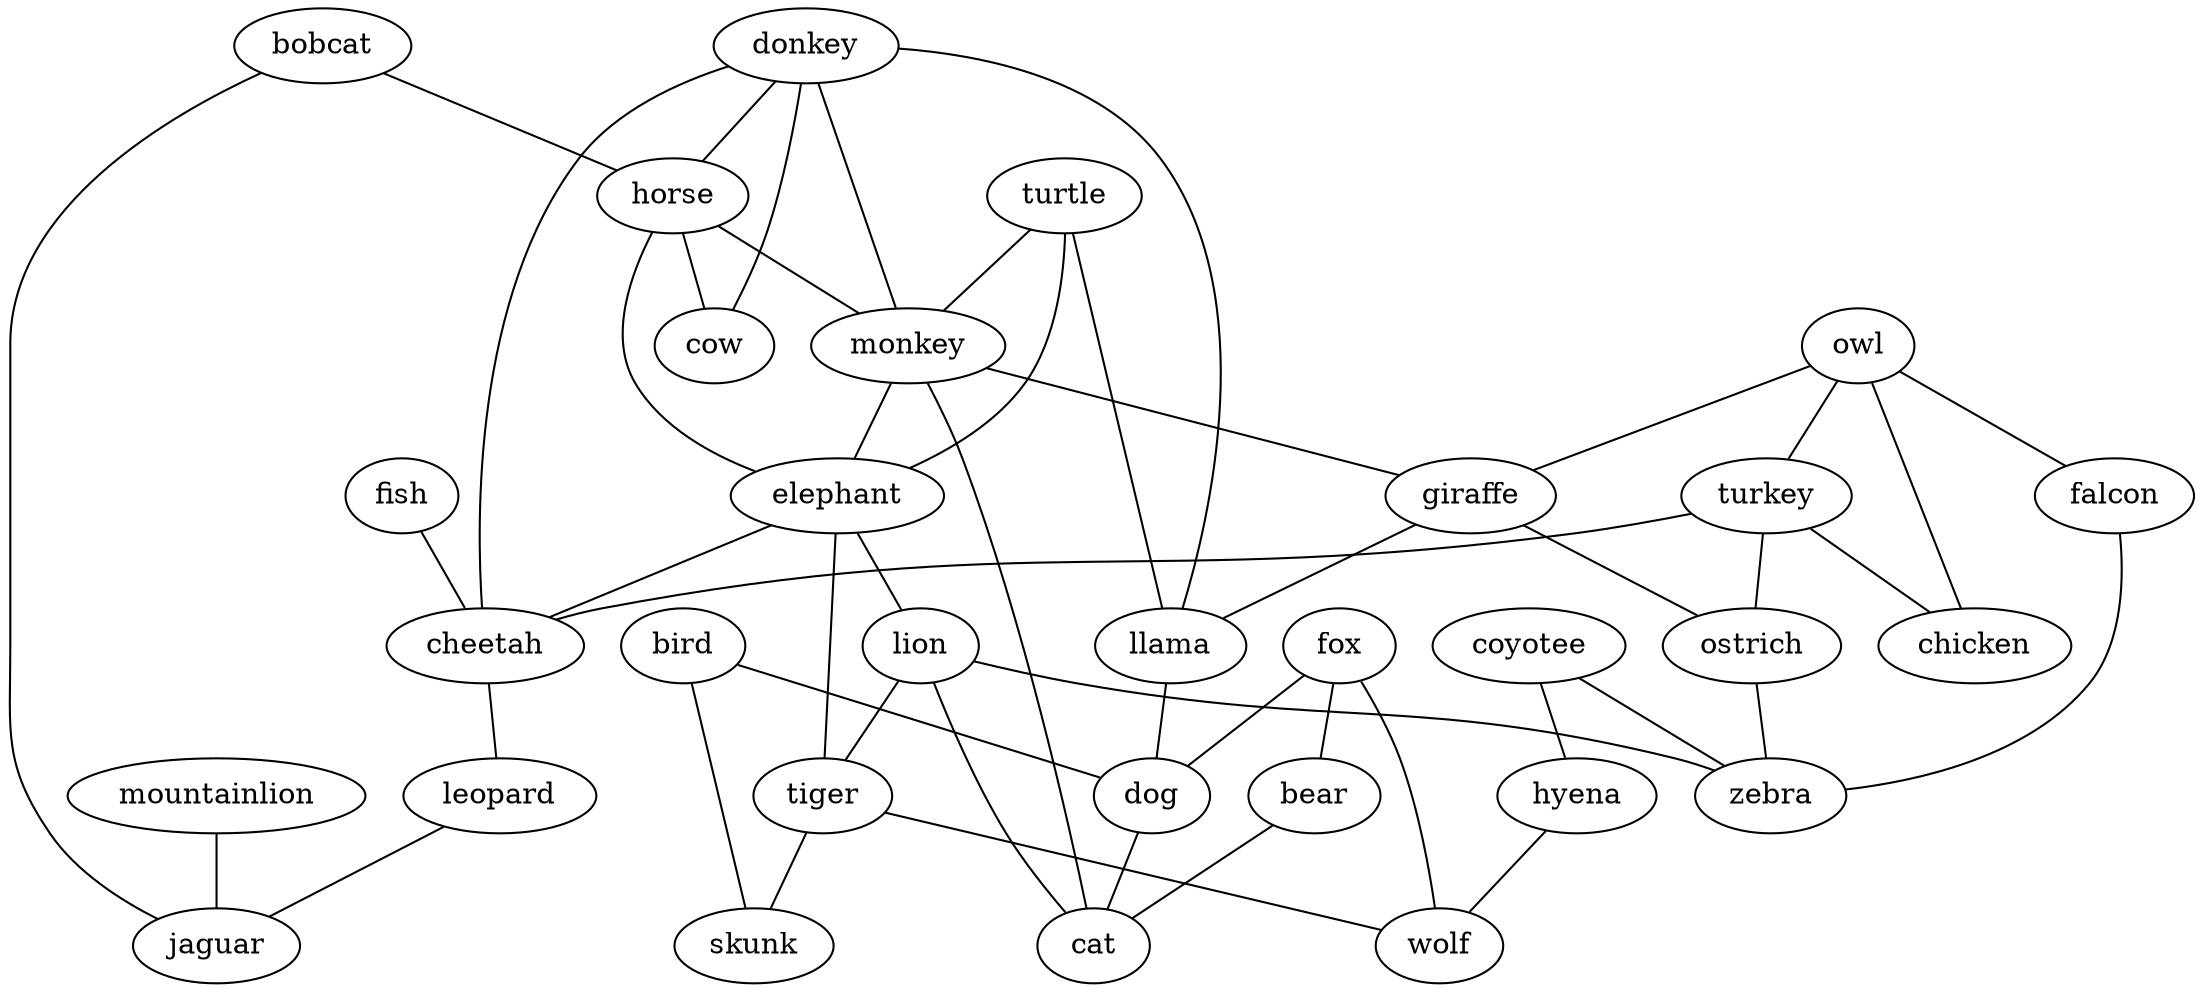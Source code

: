 strict graph G {
turtle;
owl;
donkey;
fish;
bobcat;
turkey;
horse;
monkey;
fox;
elephant;
cheetah;
bird;
coyotee;
lion;
leopard;
bear;
tiger;
giraffe;
llama;
falcon;
ostrich;
mountainlion;
jaguar;
cow;
dog;
cat;
hyena;
chicken;
wolf;
skunk;
zebra;
turtle -- monkey  [weight=1];
turtle -- llama  [weight=1];
turtle -- elephant  [weight=1];
owl -- turkey  [weight=1];
owl -- giraffe  [weight=1];
owl -- falcon  [weight=1];
owl -- chicken  [weight=1];
donkey -- horse  [weight=1];
donkey -- monkey  [weight=1];
donkey -- cow  [weight=1];
donkey -- llama  [weight=1];
donkey -- cheetah  [weight=1];
fish -- cheetah  [weight=1];
bobcat -- horse  [weight=1];
bobcat -- jaguar  [weight=1];
turkey -- chicken  [weight=1];
turkey -- cheetah  [weight=1];
turkey -- ostrich  [weight=1];
horse -- monkey  [weight=1];
horse -- cow  [weight=1];
horse -- elephant  [weight=1];
monkey -- cat  [weight=1];
monkey -- giraffe  [weight=1];
monkey -- elephant  [weight=1];
fox -- wolf  [weight=1];
fox -- dog  [weight=1];
fox -- bear  [weight=1];
elephant -- tiger  [weight=1];
elephant -- lion  [weight=1];
elephant -- cheetah  [weight=1];
cheetah -- leopard  [weight=1];
bird -- skunk  [weight=1];
bird -- dog  [weight=1];
coyotee -- hyena  [weight=1];
coyotee -- zebra  [weight=1];
lion -- tiger  [weight=1];
lion -- cat  [weight=1];
lion -- zebra  [weight=1];
leopard -- jaguar  [weight=1];
bear -- cat  [weight=1];
tiger -- wolf  [weight=1];
tiger -- skunk  [weight=1];
giraffe -- ostrich  [weight=1];
giraffe -- llama  [weight=1];
llama -- dog  [weight=1];
falcon -- zebra  [weight=1];
ostrich -- zebra  [weight=1];
mountainlion -- jaguar  [weight=1];
dog -- cat  [weight=1];
hyena -- wolf  [weight=1];
}
